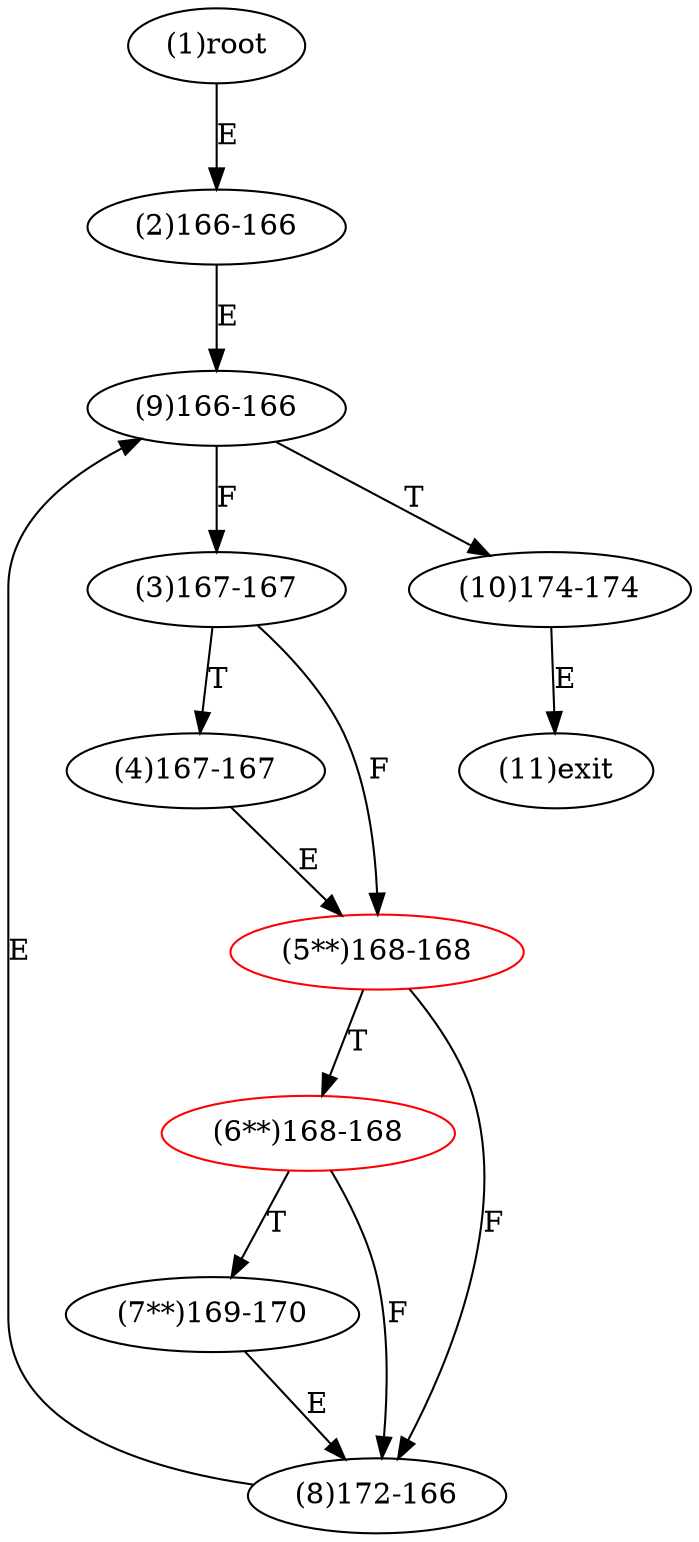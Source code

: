 digraph "" { 
1[ label="(1)root"];
2[ label="(2)166-166"];
3[ label="(3)167-167"];
4[ label="(4)167-167"];
5[ label="(5**)168-168",color=red];
6[ label="(6**)168-168",color=red];
7[ label="(7**)169-170"];
8[ label="(8)172-166"];
9[ label="(9)166-166"];
10[ label="(10)174-174"];
11[ label="(11)exit"];
1->2[ label="E"];
2->9[ label="E"];
3->5[ label="F"];
3->4[ label="T"];
4->5[ label="E"];
5->8[ label="F"];
5->6[ label="T"];
6->8[ label="F"];
6->7[ label="T"];
7->8[ label="E"];
8->9[ label="E"];
9->3[ label="F"];
9->10[ label="T"];
10->11[ label="E"];
}